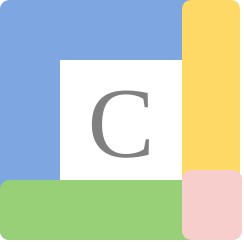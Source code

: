 <mxfile version="16.5.1" type="device"><diagram id="-87H8bA97dfLM275b6B3" name="Page-1"><mxGraphModel dx="1106" dy="852" grid="1" gridSize="10" guides="1" tooltips="1" connect="1" arrows="1" fold="1" page="1" pageScale="1" pageWidth="850" pageHeight="1100" math="0" shadow="0"><root><mxCell id="0"/><mxCell id="1" parent="0"/><mxCell id="t-i5y2oz480XLH_7NotB-3" value="" style="rounded=1;whiteSpace=wrap;html=1;fillColor=#7EA6E0;strokeColor=none;sketch=0;" vertex="1" parent="1"><mxGeometry x="120" y="245" width="30" height="120" as="geometry"/></mxCell><mxCell id="t-i5y2oz480XLH_7NotB-4" value="" style="rounded=1;whiteSpace=wrap;html=1;fillColor=#7EA6E0;strokeColor=none;sketch=0;rotation=90;" vertex="1" parent="1"><mxGeometry x="161" y="205" width="30" height="110" as="geometry"/></mxCell><mxCell id="t-i5y2oz480XLH_7NotB-6" value="" style="rounded=1;whiteSpace=wrap;html=1;fillColor=#FFD966;strokeColor=none;sketch=0;" vertex="1" parent="1"><mxGeometry x="211" y="245" width="29" height="120" as="geometry"/></mxCell><mxCell id="t-i5y2oz480XLH_7NotB-7" value="" style="rounded=1;whiteSpace=wrap;html=1;fillColor=#97D077;strokeColor=none;sketch=0;rotation=90;" vertex="1" parent="1"><mxGeometry x="165" y="290" width="30" height="120" as="geometry"/></mxCell><mxCell id="t-i5y2oz480XLH_7NotB-14" value="" style="rounded=1;whiteSpace=wrap;html=1;sketch=0;fillColor=#f8cecc;strokeColor=none;" vertex="1" parent="1"><mxGeometry x="211" y="330" width="30" height="35" as="geometry"/></mxCell><mxCell id="t-i5y2oz480XLH_7NotB-15" value="&lt;font style=&quot;font-size: 50px&quot; face=&quot;Comic Sans MS&quot; color=&quot;#808080&quot;&gt;C&lt;/font&gt;" style="text;html=1;align=center;verticalAlign=middle;resizable=0;points=[];autosize=1;strokeColor=none;fillColor=none;strokeWidth=5;" vertex="1" parent="1"><mxGeometry x="155" y="285" width="50" height="40" as="geometry"/></mxCell></root></mxGraphModel></diagram></mxfile>